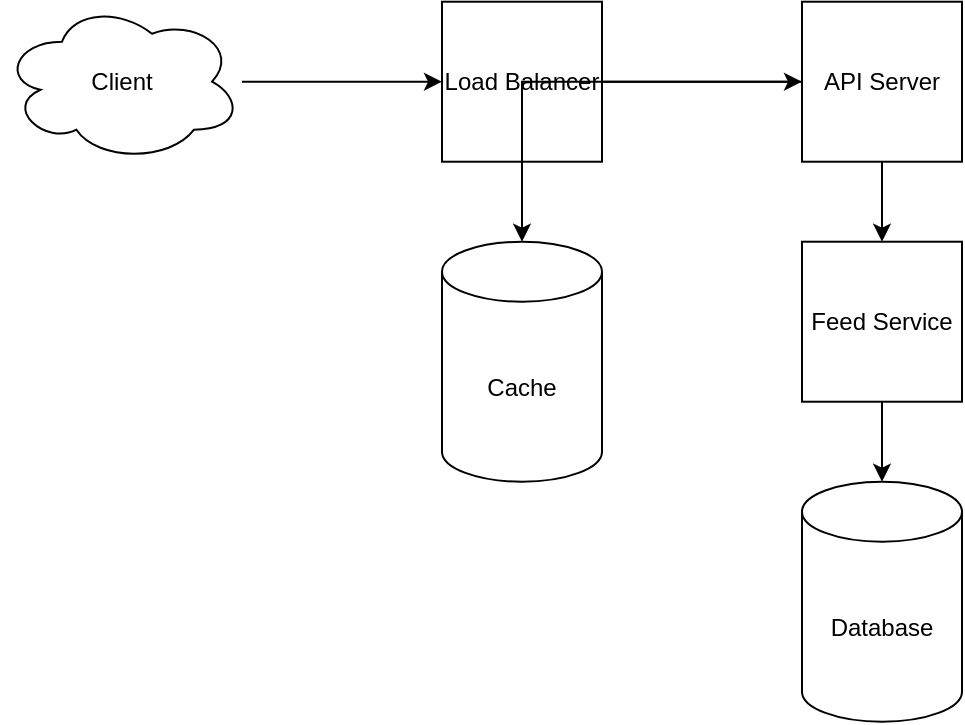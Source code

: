 <mxfile version="27.0.9" pages="1">
  <diagram id="AsHtNMLsNTLCxXA9mggR" name="NewsFeed">
    <mxGraphModel dx="2305" dy="1134" grid="1" gridSize="10" guides="1" tooltips="1" connect="1" arrows="1" fold="1" page="1" pageScale="1" pageWidth="850" pageHeight="1100" math="0" shadow="0">
      <root>
        <mxCell id="0" />
        <mxCell id="1" parent="0" />
        <mxCell id="TuEia0F1BFCH1UdOG985-1" value="Client" style="ellipse;shape=cloud;whiteSpace=wrap;html=1;" vertex="1" parent="1">
          <mxGeometry x="120" y="289.86" width="120" height="80" as="geometry" />
        </mxCell>
        <mxCell id="TuEia0F1BFCH1UdOG985-2" value="Load Balancer" style="whiteSpace=wrap;html=1;aspect=fixed;" vertex="1" parent="1">
          <mxGeometry x="340" y="289.86" width="80" height="80" as="geometry" />
        </mxCell>
        <mxCell id="TuEia0F1BFCH1UdOG985-3" value="API Server" style="whiteSpace=wrap;html=1;aspect=fixed;" vertex="1" parent="1">
          <mxGeometry x="520" y="289.86" width="80" height="80" as="geometry" />
        </mxCell>
        <mxCell id="TuEia0F1BFCH1UdOG985-4" value="Feed Service" style="whiteSpace=wrap;html=1;aspect=fixed;" vertex="1" parent="1">
          <mxGeometry x="520" y="409.86" width="80" height="80" as="geometry" />
        </mxCell>
        <mxCell id="TuEia0F1BFCH1UdOG985-5" value="Cache" style="shape=cylinder3;whiteSpace=wrap;html=1;boundedLbl=1;backgroundOutline=1;size=15;" vertex="1" parent="1">
          <mxGeometry x="340" y="409.86" width="80" height="120" as="geometry" />
        </mxCell>
        <mxCell id="TuEia0F1BFCH1UdOG985-6" value="Database" style="shape=cylinder3;whiteSpace=wrap;html=1;boundedLbl=1;backgroundOutline=1;size=15;" vertex="1" parent="1">
          <mxGeometry x="520" y="529.86" width="80" height="120" as="geometry" />
        </mxCell>
        <mxCell id="TuEia0F1BFCH1UdOG985-7" style="edgeStyle=orthogonalEdgeStyle;rounded=0;orthogonalLoop=1;jettySize=auto;html=1;" edge="1" parent="1" source="TuEia0F1BFCH1UdOG985-1" target="TuEia0F1BFCH1UdOG985-2">
          <mxGeometry relative="1" as="geometry" />
        </mxCell>
        <mxCell id="TuEia0F1BFCH1UdOG985-8" style="edgeStyle=orthogonalEdgeStyle;rounded=0;orthogonalLoop=1;jettySize=auto;html=1;" edge="1" parent="1" source="TuEia0F1BFCH1UdOG985-2" target="TuEia0F1BFCH1UdOG985-3">
          <mxGeometry relative="1" as="geometry" />
        </mxCell>
        <mxCell id="TuEia0F1BFCH1UdOG985-9" style="edgeStyle=orthogonalEdgeStyle;rounded=0;orthogonalLoop=1;jettySize=auto;html=1;" edge="1" parent="1" source="TuEia0F1BFCH1UdOG985-3" target="TuEia0F1BFCH1UdOG985-4">
          <mxGeometry relative="1" as="geometry" />
        </mxCell>
        <mxCell id="TuEia0F1BFCH1UdOG985-10" style="edgeStyle=orthogonalEdgeStyle;rounded=0;orthogonalLoop=1;jettySize=auto;html=1;" edge="1" parent="1" source="TuEia0F1BFCH1UdOG985-3" target="TuEia0F1BFCH1UdOG985-5">
          <mxGeometry relative="1" as="geometry" />
        </mxCell>
        <mxCell id="TuEia0F1BFCH1UdOG985-11" style="edgeStyle=orthogonalEdgeStyle;rounded=0;orthogonalLoop=1;jettySize=auto;html=1;" edge="1" parent="1" source="TuEia0F1BFCH1UdOG985-4" target="TuEia0F1BFCH1UdOG985-6">
          <mxGeometry relative="1" as="geometry" />
        </mxCell>
      </root>
    </mxGraphModel>
  </diagram>
</mxfile> 